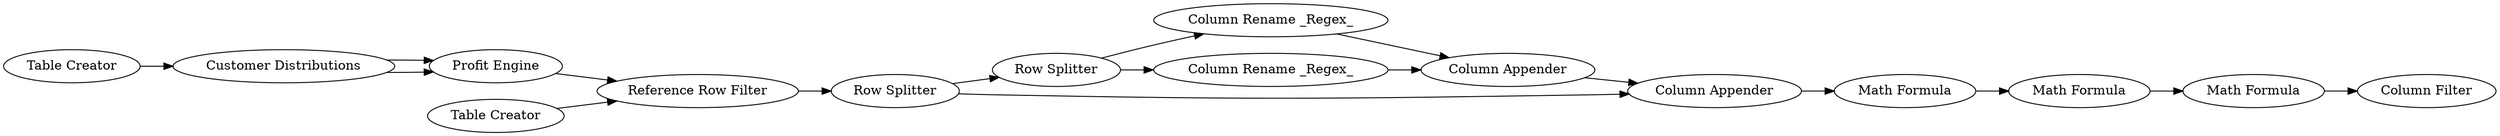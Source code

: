 digraph {
	1 [label="Table Creator"]
	2 [label="Customer Distributions"]
	3 [label="Profit Engine"]
	4 [label="Reference Row Filter"]
	5 [label="Table Creator"]
	6 [label="Row Splitter"]
	7 [label="Column Rename _Regex_"]
	8 [label="Column Rename _Regex_"]
	9 [label="Column Appender"]
	10 [label="Math Formula"]
	11 [label="Row Splitter"]
	13 [label="Math Formula"]
	14 [label="Math Formula"]
	15 [label="Column Filter"]
	16 [label="Column Appender"]
	1 -> 2
	2 -> 3
	2 -> 3
	3 -> 4
	4 -> 11
	5 -> 4
	6 -> 7
	6 -> 8
	7 -> 9
	8 -> 9
	9 -> 16
	10 -> 13
	11 -> 6
	11 -> 16
	13 -> 14
	14 -> 15
	16 -> 10
	rankdir=LR
}
